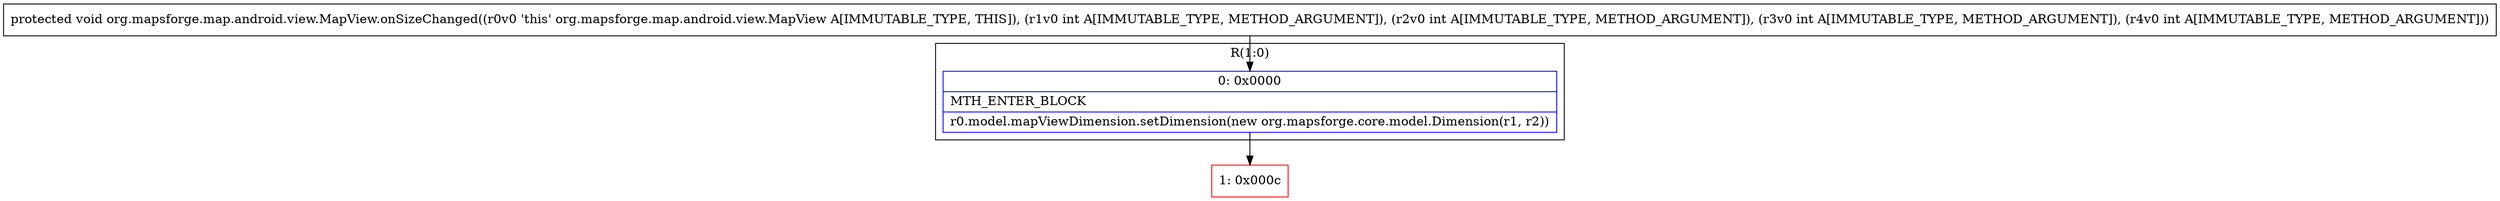 digraph "CFG fororg.mapsforge.map.android.view.MapView.onSizeChanged(IIII)V" {
subgraph cluster_Region_1325977576 {
label = "R(1:0)";
node [shape=record,color=blue];
Node_0 [shape=record,label="{0\:\ 0x0000|MTH_ENTER_BLOCK\l|r0.model.mapViewDimension.setDimension(new org.mapsforge.core.model.Dimension(r1, r2))\l}"];
}
Node_1 [shape=record,color=red,label="{1\:\ 0x000c}"];
MethodNode[shape=record,label="{protected void org.mapsforge.map.android.view.MapView.onSizeChanged((r0v0 'this' org.mapsforge.map.android.view.MapView A[IMMUTABLE_TYPE, THIS]), (r1v0 int A[IMMUTABLE_TYPE, METHOD_ARGUMENT]), (r2v0 int A[IMMUTABLE_TYPE, METHOD_ARGUMENT]), (r3v0 int A[IMMUTABLE_TYPE, METHOD_ARGUMENT]), (r4v0 int A[IMMUTABLE_TYPE, METHOD_ARGUMENT])) }"];
MethodNode -> Node_0;
Node_0 -> Node_1;
}

